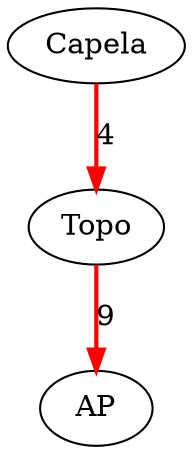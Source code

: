 digraph G {
  "Capela" [label="Capela"];
  "Topo" [label="Topo"];
  "AP" [label="AP"];
  "Capela" -> "Topo" [label="4", color=red, penwidth=2.0];
  "Topo" -> "AP" [label="9", color=red, penwidth=2.0];
}
